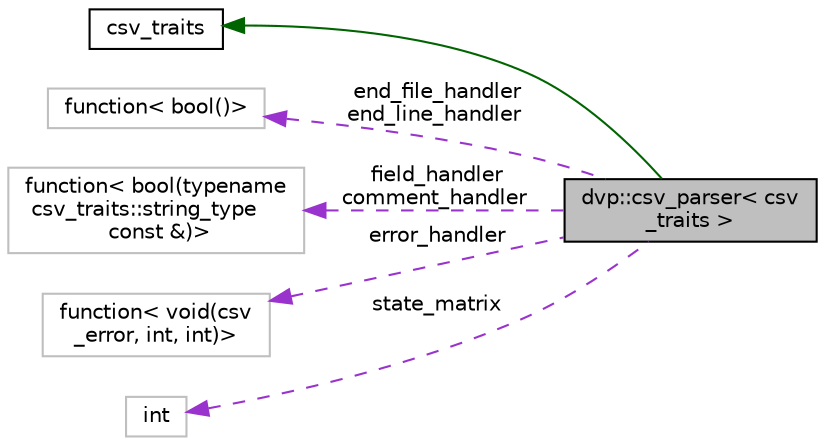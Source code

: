 digraph "dvp::csv_parser&lt; csv_traits &gt;"
{
 // LATEX_PDF_SIZE
  edge [fontname="Helvetica",fontsize="10",labelfontname="Helvetica",labelfontsize="10"];
  node [fontname="Helvetica",fontsize="10",shape=record];
  rankdir="LR";
  Node2 [label="dvp::csv_parser\< csv\l_traits \>",height=0.2,width=0.4,color="black", fillcolor="grey75", style="filled", fontcolor="black",tooltip=" "];
  Node3 -> Node2 [dir="back",color="darkgreen",fontsize="10",style="solid",fontname="Helvetica"];
  Node3 [label="csv_traits",height=0.2,width=0.4,color="black", fillcolor="white", style="filled",URL="$classcsv__traits.html",tooltip=" "];
  Node4 -> Node2 [dir="back",color="darkorchid3",fontsize="10",style="dashed",label=" end_file_handler\nend_line_handler" ,fontname="Helvetica"];
  Node4 [label="function\< bool()\>",height=0.2,width=0.4,color="grey75", fillcolor="white", style="filled",tooltip=" "];
  Node5 -> Node2 [dir="back",color="darkorchid3",fontsize="10",style="dashed",label=" field_handler\ncomment_handler" ,fontname="Helvetica"];
  Node5 [label="function\< bool(typename\l csv_traits::string_type\l const &)\>",height=0.2,width=0.4,color="grey75", fillcolor="white", style="filled",tooltip=" "];
  Node6 -> Node2 [dir="back",color="darkorchid3",fontsize="10",style="dashed",label=" error_handler" ,fontname="Helvetica"];
  Node6 [label="function\< void(csv\l_error, int, int)\>",height=0.2,width=0.4,color="grey75", fillcolor="white", style="filled",tooltip=" "];
  Node7 -> Node2 [dir="back",color="darkorchid3",fontsize="10",style="dashed",label=" state_matrix" ,fontname="Helvetica"];
  Node7 [label="int",height=0.2,width=0.4,color="grey75", fillcolor="white", style="filled",tooltip=" "];
}
